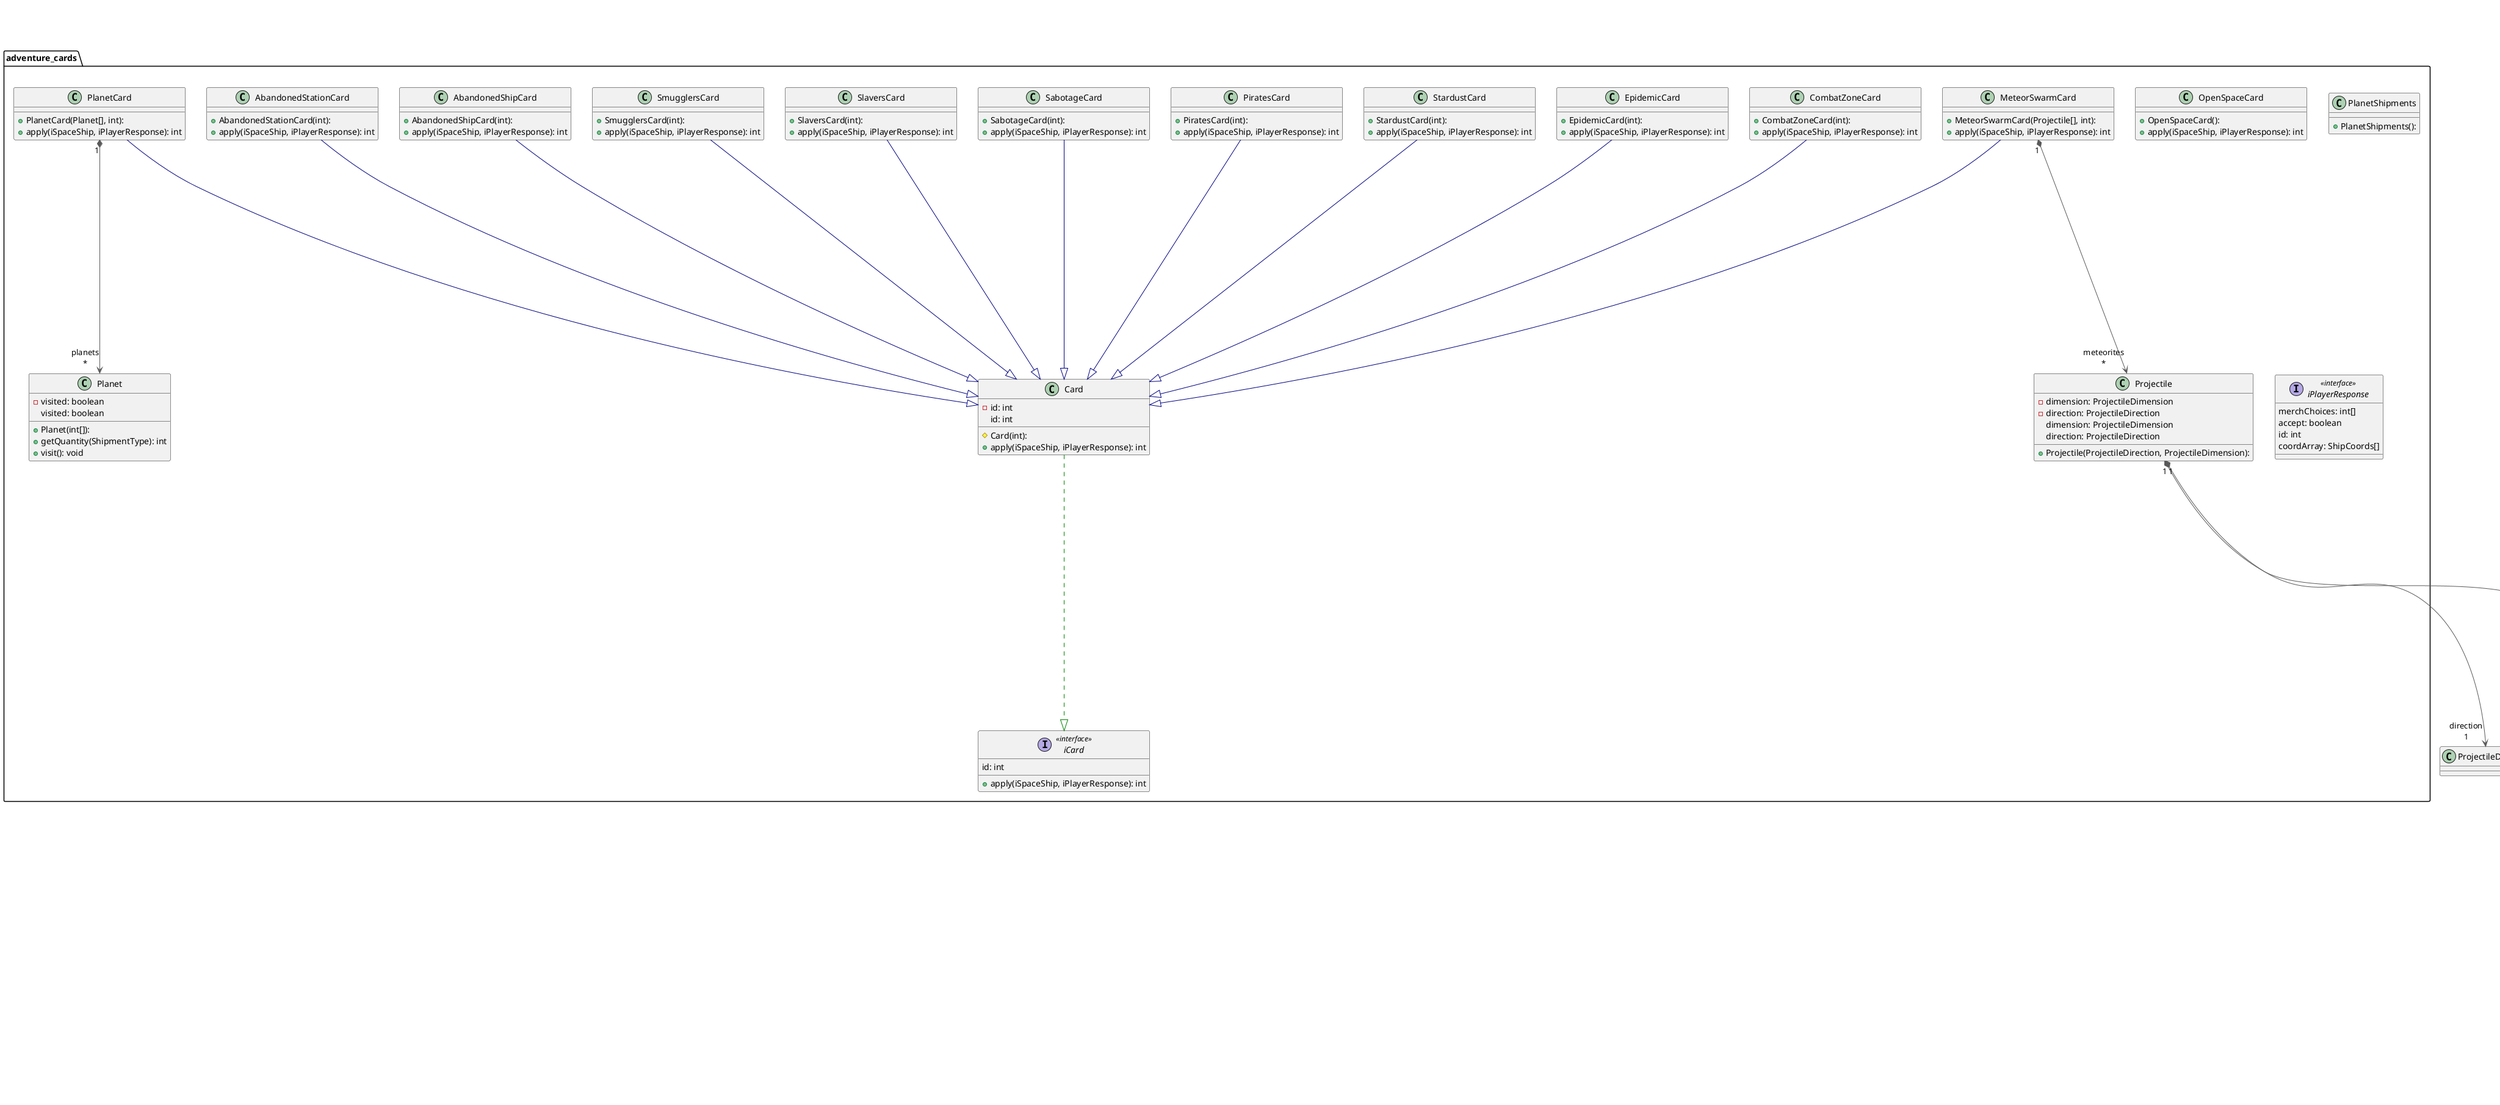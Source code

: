@startuml
set separator ::
class adventure_cards::AbandonedShipCard {
  + AbandonedShipCard(int): 
  + apply(iSpaceShip, iPlayerResponse): int
}
class adventure_cards::AbandonedStationCard {
  + AbandonedStationCard(int): 
  + apply(iSpaceShip, iPlayerResponse): int
}
class components::AlienLifeSupportComponent {
  + AlienLifeSupportComponent(ConnectorType[], ComponentRotation, AlienType): 
  + AlienLifeSupportComponent(ConnectorType[], ComponentRotation, AlienType, ShipCoords): 
  - type: AlienType
  + check(iVisitor): void
   type: AlienType
}

class components::BaseComponent {
  # BaseComponent(ConnectorType[], ComponentRotation): 
  # BaseComponent(ConnectorType[], ComponentRotation, ShipCoords): 
  # coords: ShipCoords
  - rotation: ComponentRotation
  - connectors: ConnectorType[]
  + check(iVisitor): void
  + getConnector(ComponentRotation): ConnectorType
  + verify(iSpaceShip): boolean
   rotation: ComponentRotation
   connectors: ConnectorType[]
   coords: ShipCoords
}
class components::BatteryComponent {
  + BatteryComponent(ConnectorType[], ComponentRotation, BatteryType): 
  + BatteryComponent(ConnectorType[], ComponentRotation, BatteryType, ShipCoords): 
  - contains: int
  + putOne(): void
  + takeOne(): void
  + check(iVisitor): void
   capacity: int
   contains: int
}

class components::CabinComponent {
  + CabinComponent(ConnectorType[], ComponentRotation, AlienType, ShipCoords): 
  + CabinComponent(ConnectorType[], ComponentRotation, AlienType): 
  - upgradeCrewType(AlienType): void
  + check(iVisitor): void
  + setCrew(int, AlienType): void
  + updateCrewType(iSpaceShip): void
   crew: int
   crewType: AlienType
}
class components::visitors::CabinVisitor {
  + CabinVisitor(): 
  ~ type: AlienType
  + visit(AlienLifeSupportComponent): void
  + visit(BatteryComponent): void
  + check(StructuralComponent): void
  + visit(CabinComponent): void
  + reset(): void
  + visit(EngineComponent): void
  + visit(EmptyComponent): void
  + visit(StorageComponent): void
  + visit(CannonComponent): void
  + visit(ShieldComponent): void
   type: AlienType
}
class components::CannonComponent {
  + CannonComponent(ConnectorType[], ComponentRotation, CannonType): 
  + CannonComponent(ConnectorType[], ComponentRotation, CannonType, ShipCoords): 
  + check(iVisitor): void
  + verify(iSpaceShip): boolean
  + turnOn(): void
  + turnOff(): void
   currentPower: int
   power: int
}

class adventure_cards::Card {
  # Card(int): 
  - id: int
  + apply(iSpaceShip, iPlayerResponse): int
   id: int
}

class board::Cards {
  + Cards(): 
  + pullCard(): iCard
}
class adventure_cards::CombatZoneCard {
  + CombatZoneCard(int): 
  + apply(iSpaceShip, iPlayerResponse): int
}
class board::CommonBoard {
  + CommonBoard(): 
  + pullComponent(): iBaseComponent
  + discardComponent(iBaseComponent): void
  + pullDiscarded(): iBaseComponent
}

class components::EmptyComponent {
  + EmptyComponent(ShipCoords): 
  + EmptyComponent(): 
  + check(iVisitor): void
  + verify(iSpaceShip): boolean
   connectors: ConnectorType[]
}
class components::visitors::EnergyVisitor {
  + EnergyVisitor(boolean): 
  - powerable: boolean
  + visit(BatteryComponent): void
  + check(StructuralComponent): void
  + visit(CannonComponent): void
  + hasBattery(): boolean
  + visit(AlienLifeSupportComponent): void
  + visit(ShieldComponent): void
  + visit(EngineComponent): void
  + visit(EmptyComponent): void
  + toggle(): void
  + visit(StorageComponent): void
  + visit(CabinComponent): void
   foundBatteryComponent: boolean
   powerable: boolean
}
class components::EngineComponent {
  + EngineComponent(ConnectorType[], ComponentRotation, EngineType): 
  + EngineComponent(ConnectorType[], ComponentRotation, EngineType, ShipCoords): 
  + turnOff(): void
  + check(iVisitor): void
  + verify(iSpaceShip): boolean
  + turnOn(): void
   currentPower: int
   power: int
}

class adventure_cards::EpidemicCard {
  + EpidemicCard(int): 
  + apply(iSpaceShip, iPlayerResponse): int
}
class components::visitors::FreeSpaceVisitor {
  + FreeSpaceVisitor(): 
  + visit(EmptyComponent): void
  + check(StructuralComponent): void
  + visit(CannonComponent): void
  + visit(EngineComponent): void
  + visit(BatteryComponent): void
  + visit(StorageComponent): void
  + visit(ShieldComponent): void
  + visit(AlienLifeSupportComponent): void
  + visit(CabinComponent): void
  + reset(): void
   spaceIsFree: boolean
}
class adventure_cards::MeteorSwarmCard {
  + MeteorSwarmCard(Projectile[], int): 
  + apply(iSpaceShip, iPlayerResponse): int
}
class adventure_cards::OpenSpaceCard {
  + OpenSpaceCard(): 
  + apply(iSpaceShip, iPlayerResponse): int
}
class adventure_cards::PiratesCard {
  + PiratesCard(int): 
  + apply(iSpaceShip, iPlayerResponse): int
}
class board::Planche {
  + Planche(): 
  + checkLapped(): void
  + won(): PlayerColor
  + getPlayersAt(int): PlayerColor
  + movePlayer(PlayerColor, int): void
  + getNextPlayer(PlayerColor): PlayerColor?
  + getPlayerPosition(PlayerColor): int
   firstPlayer: PlayerColor
}
class board::PlancheCell {
  + PlancheCell(): 
  - players: PlayerColor[]
   players: PlayerColor[]
}
class adventure_cards::Planet {
  + Planet(int[]): 
  - visited: boolean
  + getQuantity(ShipmentType): int
  + visit(): void
   visited: boolean
}
class adventure_cards::PlanetCard {
  + PlanetCard(Planet[], int): 
  + apply(iSpaceShip, iPlayerResponse): int
}
class adventure_cards::PlanetShipments {
  + PlanetShipments(): 
}

class adventure_cards::Projectile {
  + Projectile(ProjectileDirection, ProjectileDimension): 
  - dimension: ProjectileDimension
  - direction: ProjectileDirection
   dimension: ProjectileDimension
   direction: ProjectileDirection
}

class adventure_cards::SabotageCard {
  + SabotageCard(int): 
  + apply(iSpaceShip, iPlayerResponse): int
}
class components::ShieldComponent {
  + ShieldComponent(ConnectorType[], ComponentRotation, ShieldType, ShipCoords): 
  + ShieldComponent(ConnectorType[], ComponentRotation, ShieldType): 
  - powered: boolean
  + turnOn(): void
  + turnOff(): void
  + check(iVisitor): void
   shield: ShieldType
   powered: boolean
}

class player::ShipCoords {
  + ShipCoords(ShipType, int, int): 
  + right(): ShipCoords
  + down(): ShipCoords
  + left(): ShipCoords
  + up(): ShipCoords
}
class adventure_cards::SlaversCard {
  + SlaversCard(int): 
  + apply(iSpaceShip, iPlayerResponse): int
}
class adventure_cards::SmugglersCard {
  + SmugglersCard(int): 
  + apply(iSpaceShip, iPlayerResponse): int
}
class player::SpaceShip {
  + SpaceShip(ShipType, PlayerColor): 
  - color: PlayerColor
  - crew: int[]
  - credits: int
  + updateCrew(int, AlienType): void
  + addComponent(iBaseComponent, ShipCoords): void
  + takeCredits(int): int
  + verify(): VerifyResult[][]
  + getComponent(ShipCoords): iBaseComponent
  + turnOn(ShipCoords, ShipCoords): void
  + resetPower(): void
  + verifyAndClean(): void
  + giveCredits(int): int
  + updateShip(): void
  + removeComponent(ShipCoords): void
   credits: int
   cannonPower: int
   shieldedDirections: boolean[]
   enginePower: int
   width: int
   energyPower: int
   crew: int[]
   color: PlayerColor
   height: int
}
class components::visitors::SpaceShipUpdateVisitor {
  + SpaceShipUpdateVisitor(iSpaceShip): 
  - directions: boolean[]
  + visit(ShieldComponent): void
  + visit(EmptyComponent): void
  + check(StructuralComponent): void
  + visit(AlienLifeSupportComponent): void
  + visit(StorageComponent): void
  + visit(CabinComponent): void
  + visit(BatteryComponent): void
  + visit(EngineComponent): void
  + visit(CannonComponent): void
   storageContainers: int[]
   cannonPower: int
   enginePower: int
   batteryPower: int
   crewMembers: int[]
   directions: boolean[]
}
class adventure_cards::StardustCard {
  + StardustCard(int): 
  + apply(iSpaceShip, iPlayerResponse): int
}
class components::StorageComponent {
  + StorageComponent(ConnectorType[], ComponentRotation, StorageType): 
  + StorageComponent(ConnectorType[], ComponentRotation, StorageType, ShipCoords): 
  - special: boolean
  + howMany(ShipmentType): int
  + putIn(ShipmentType): void
  + takeOut(ShipmentType): boolean
  + check(iVisitor): void
   special: boolean
   capacity: int
   freeSpaces: int
}

class components::StructuralComponent {
  + StructuralComponent(ConnectorType[], ComponentRotation, ShipCoords): 
  + StructuralComponent(ConnectorType[], ComponentRotation): 
  + check(iVisitor): void
}

interface components::iBaseComponent << interface >> {
  + verify(iSpaceShip): boolean
  + check(iVisitor): void
  + getConnector(ComponentRotation): ConnectorType
   rotation: ComponentRotation
   connectors: ConnectorType[]
   coords: ShipCoords
}
interface adventure_cards::iCard << interface >> {
  + apply(iSpaceShip, iPlayerResponse): int
   id: int
}
interface board::iCards << interface >> {
  + pullCard(): iCard
}
interface board::iCommonBoard << interface >> {
  + discardComponent(iBaseComponent): void
  + pullDiscarded(): iBaseComponent
  + pullComponent(): iBaseComponent
}
interface board::iPlanche << interface >> {
  + getPlayerPosition(PlayerColor): int
  + movePlayer(PlayerColor, int): void
  + won(): PlayerColor
  + getPlayersAt(int): PlayerColor
}
interface adventure_cards::iPlayerResponse << interface >> {
   merchChoices: int[]
   accept: boolean
   id: int
   coordArray: ShipCoords[]
}
interface player::iSpaceShip << interface >> {
  + giveCredits(int): int
  + verify(): VerifyResult[][]
  + resetPower(): void
  + updateShip(): void
  + updateCrew(int, AlienType): void
  + verifyAndClean(): void
  + addComponent(iBaseComponent, ShipCoords): void
  + getComponent(ShipCoords): iBaseComponent
  + removeComponent(ShipCoords): void
  + takeCredits(int): int
  + turnOn(ShipCoords, ShipCoords): void
   credits: int
   cannonPower: int
   shieldedDirections: boolean[]
   enginePower: int
   width: int
   energyPower: int
   crew: int[]
   color: PlayerColor
   height: int
}
interface components::visitors::iVisitable << interface >> {
  + check(iVisitor): void
}
interface components::visitors::iVisitor << interface >> {
  + visit(AlienLifeSupportComponent): void
  + visit(BatteryComponent): void
  + visit(EngineComponent): void
  + visit(StorageComponent): void
  + visit(CabinComponent): void
  + visit(ShieldComponent): void
  + visit(EmptyComponent): void
  + check(StructuralComponent): void
  + visit(CannonComponent): void
}


AbandonedShipCard                 -[#000082,plain]-^  Card                             
AbandonedStationCard              -[#000082,plain]-^  Card                             
AlienLifeSupportComponent        "1" *-[#595959,plain]-> "type\n1" AlienType                        
AlienLifeSupportComponent         -[#000082,plain]-^  BaseComponent                    
BaseComponent                    "1" *-[#595959,plain]-> "rotation\n1" ComponentRotation                
BaseComponent                    "1" *-[#595959,plain]-> "connectors\n*" ConnectorType                    
BaseComponent                    "1" *-[#595959,plain]-> "coords\n1" ShipCoords                       
BaseComponent                     -[#008200,dashed]-^  iBaseComponent                   
BaseComponent                     -[#008200,dashed]-^  iVisitable                       
BatteryComponent                  -[#000082,plain]-^  BaseComponent                    
CabinComponent                   "1" *-[#595959,plain]-> "crew_type\n1" AlienType                        
CabinComponent                    -[#000082,plain]-^  BaseComponent                    
CabinComponent                    -[#595959,dashed]->  CabinVisitor                     : "«create»"
CabinVisitor                     "1" *-[#595959,plain]-> "type\n1" AlienType                        
CabinVisitor                      -[#008200,dashed]-^  iVisitor                         
CannonComponent                   -[#000082,plain]-^  BaseComponent                    
CannonComponent                   -[#595959,dashed]->  FreeSpaceVisitor                 : "«create»"
Card                              -[#008200,dashed]-^  iCard                            
Cards                             -[#008200,dashed]-^  iCards                           
CombatZoneCard                    -[#000082,plain]-^  Card                             
CommonBoard                       -[#008200,dashed]-^  iCommonBoard                     
EmptyComponent                    -[#000082,plain]-^  BaseComponent                    
EmptyComponent                    -[#595959,dashed]->  ConnectorType                    : "«create»"
EnergyVisitor                     -[#008200,dashed]-^  iVisitor                         
EngineComponent                   -[#000082,plain]-^  BaseComponent                    
EngineComponent                   -[#595959,dashed]->  FreeSpaceVisitor                 : "«create»"
EpidemicCard                      -[#000082,plain]-^  Card                             
FreeSpaceVisitor                  -[#008200,dashed]-^  iVisitor                         
MeteorSwarmCard                   -[#000082,plain]-^  Card                             
MeteorSwarmCard                  "1" *-[#595959,plain]-> "meteorites\n*" Projectile                       
PiratesCard                       -[#000082,plain]-^  Card                             
Planche                           -[#008200,dashed]-^  iPlanche                         
PlancheCell                      "1" *-[#595959,plain]-> "players\n*" PlayerColor                      
PlanetCard                        -[#000082,plain]-^  Card                             
PlanetCard                       "1" *-[#595959,plain]-> "planets\n*" Planet                           
Projectile                       "1" *-[#595959,plain]-> "dimension\n1" ProjectileDimension              
Projectile                       "1" *-[#595959,plain]-> "direction\n1" ProjectileDirection              
SabotageCard                      -[#000082,plain]-^  Card                             
ShieldComponent                   -[#000082,plain]-^  BaseComponent                    
ShieldComponent                  "1" *-[#595959,plain]-> "type\n1" ShieldType                       
ShipCoords                       "1" *-[#595959,plain]-> "type\n1" ShipType                         
ShipType                          -[#595959,dashed]->  ShipCoords                       : "«create»"
SlaversCard                       -[#000082,plain]-^  Card                             
SmugglersCard                     -[#000082,plain]-^  Card                             
SpaceShip                         -[#595959,dashed]->  EmptyComponent                   : "«create»"
SpaceShip                         -[#595959,dashed]->  EnergyVisitor                    : "«create»"
SpaceShip                        "1" *-[#595959,plain]-> "color\n1" PlayerColor                      
SpaceShip                         -[#595959,dashed]->  ShipCoords                       : "«create»"
SpaceShip                        "1" *-[#595959,plain]-> "type\n1" ShipType                         
SpaceShip                         -[#595959,dashed]->  SpaceShipUpdateVisitor           : "«create»"
SpaceShip                         -[#595959,dashed]->  VerifyResult                     : "«create»"
SpaceShip                         -[#595959,dashed]->  iBaseComponent                   : "«create»"
SpaceShip                        "1" *-[#595959,plain]-> "components\n*" iBaseComponent                   
SpaceShip                         -[#008200,dashed]-^  iSpaceShip                       
SpaceShipUpdateVisitor           "1" *-[#595959,plain]-> "state\n1" iSpaceShip                       
SpaceShipUpdateVisitor            -[#008200,dashed]-^  iVisitor                         
StardustCard                      -[#000082,plain]-^  Card                             
StorageComponent                  -[#000082,plain]-^  BaseComponent                    
StorageComponent                 "1" *-[#595959,plain]-> "shipments\n*" ShipmentType                     
StorageComponent                  -[#595959,dashed]->  ShipmentType                     : "«create»"
StructuralComponent               -[#000082,plain]-^  BaseComponent                    
@enduml

